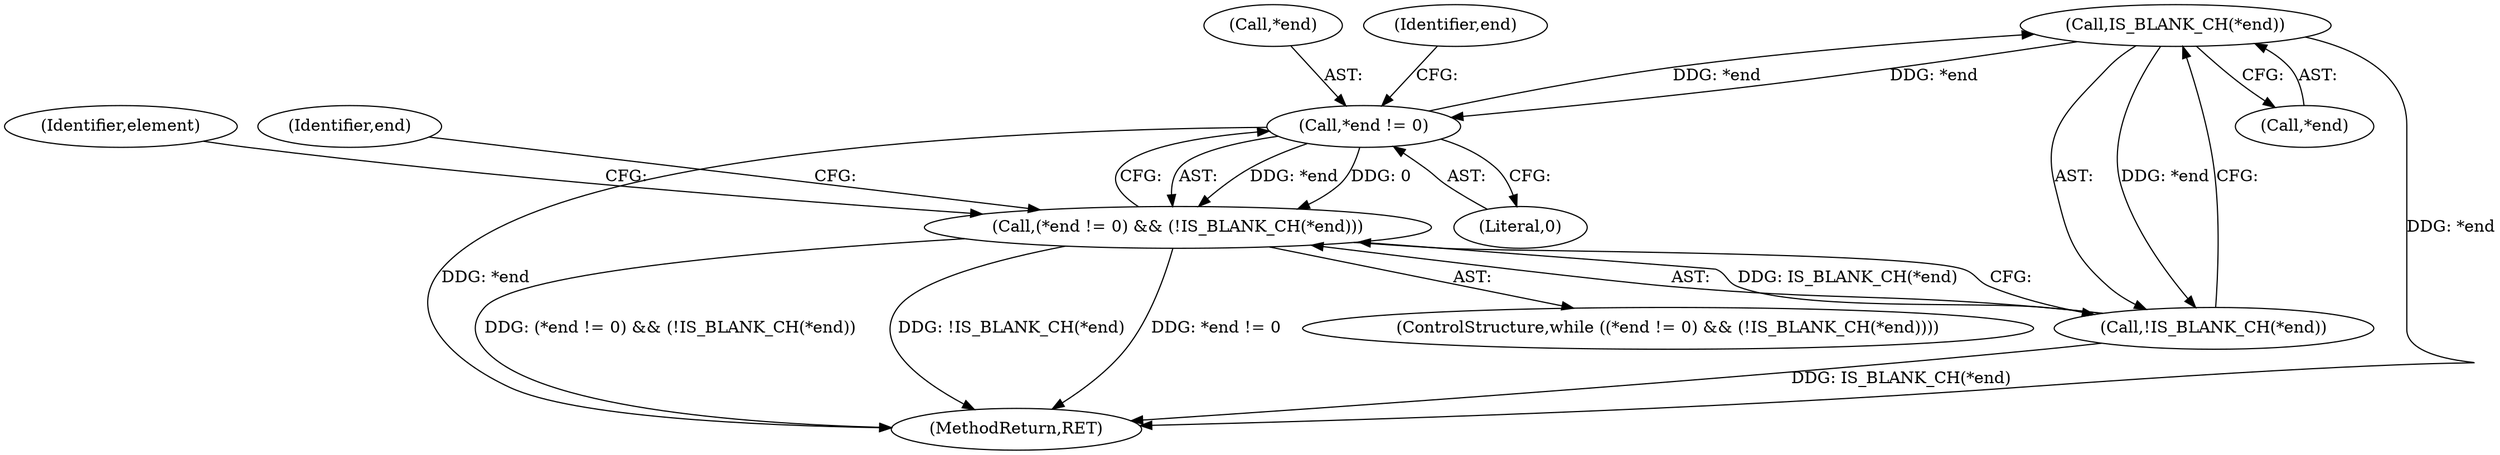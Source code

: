 digraph "0_Chrome_96dbafe288dbe2f0cc45fa3c39daf6d0c37acbab_38@pointer" {
"1000914" [label="(Call,IS_BLANK_CH(*end))"];
"1000909" [label="(Call,*end != 0)"];
"1000914" [label="(Call,IS_BLANK_CH(*end))"];
"1000908" [label="(Call,(*end != 0) && (!IS_BLANK_CH(*end)))"];
"1000913" [label="(Call,!IS_BLANK_CH(*end))"];
"1000908" [label="(Call,(*end != 0) && (!IS_BLANK_CH(*end)))"];
"1000907" [label="(ControlStructure,while ((*end != 0) && (!IS_BLANK_CH(*end))))"];
"1000914" [label="(Call,IS_BLANK_CH(*end))"];
"1000912" [label="(Literal,0)"];
"1000910" [label="(Call,*end)"];
"1000920" [label="(Identifier,element)"];
"1000913" [label="(Call,!IS_BLANK_CH(*end))"];
"1000916" [label="(Identifier,end)"];
"1000909" [label="(Call,*end != 0)"];
"1001525" [label="(MethodReturn,RET)"];
"1000918" [label="(Identifier,end)"];
"1000915" [label="(Call,*end)"];
"1000914" -> "1000913"  [label="AST: "];
"1000914" -> "1000915"  [label="CFG: "];
"1000915" -> "1000914"  [label="AST: "];
"1000913" -> "1000914"  [label="CFG: "];
"1000914" -> "1001525"  [label="DDG: *end"];
"1000914" -> "1000909"  [label="DDG: *end"];
"1000914" -> "1000913"  [label="DDG: *end"];
"1000909" -> "1000914"  [label="DDG: *end"];
"1000909" -> "1000908"  [label="AST: "];
"1000909" -> "1000912"  [label="CFG: "];
"1000910" -> "1000909"  [label="AST: "];
"1000912" -> "1000909"  [label="AST: "];
"1000916" -> "1000909"  [label="CFG: "];
"1000908" -> "1000909"  [label="CFG: "];
"1000909" -> "1001525"  [label="DDG: *end"];
"1000909" -> "1000908"  [label="DDG: *end"];
"1000909" -> "1000908"  [label="DDG: 0"];
"1000908" -> "1000907"  [label="AST: "];
"1000908" -> "1000913"  [label="CFG: "];
"1000913" -> "1000908"  [label="AST: "];
"1000918" -> "1000908"  [label="CFG: "];
"1000920" -> "1000908"  [label="CFG: "];
"1000908" -> "1001525"  [label="DDG: (*end != 0) && (!IS_BLANK_CH(*end))"];
"1000908" -> "1001525"  [label="DDG: !IS_BLANK_CH(*end)"];
"1000908" -> "1001525"  [label="DDG: *end != 0"];
"1000913" -> "1000908"  [label="DDG: IS_BLANK_CH(*end)"];
"1000913" -> "1001525"  [label="DDG: IS_BLANK_CH(*end)"];
}

